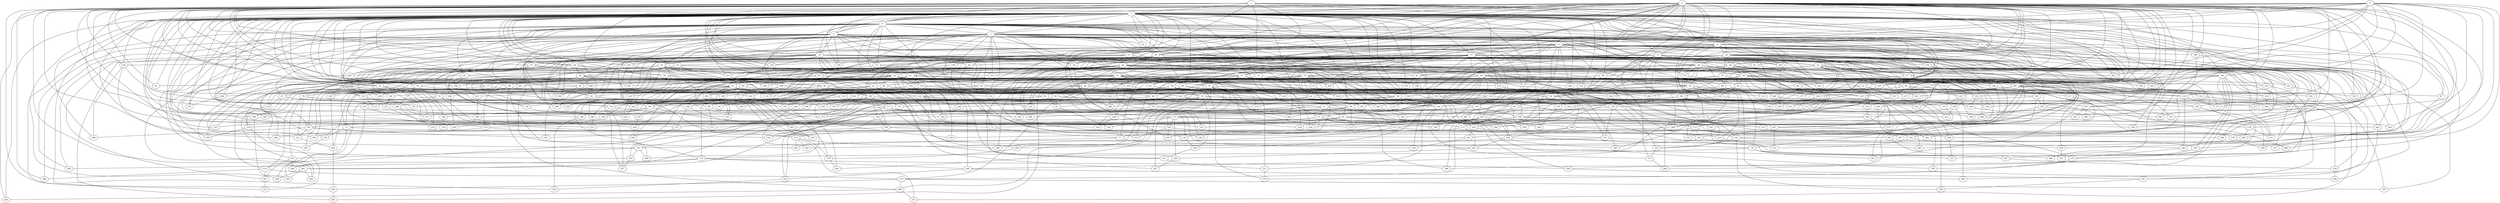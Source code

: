 strict graph "barabasi_albert_graph(400,3)" {
0;
1;
2;
3;
4;
5;
6;
7;
8;
9;
10;
11;
12;
13;
14;
15;
16;
17;
18;
19;
20;
21;
22;
23;
24;
25;
26;
27;
28;
29;
30;
31;
32;
33;
34;
35;
36;
37;
38;
39;
40;
41;
42;
43;
44;
45;
46;
47;
48;
49;
50;
51;
52;
53;
54;
55;
56;
57;
58;
59;
60;
61;
62;
63;
64;
65;
66;
67;
68;
69;
70;
71;
72;
73;
74;
75;
76;
77;
78;
79;
80;
81;
82;
83;
84;
85;
86;
87;
88;
89;
90;
91;
92;
93;
94;
95;
96;
97;
98;
99;
100;
101;
102;
103;
104;
105;
106;
107;
108;
109;
110;
111;
112;
113;
114;
115;
116;
117;
118;
119;
120;
121;
122;
123;
124;
125;
126;
127;
128;
129;
130;
131;
132;
133;
134;
135;
136;
137;
138;
139;
140;
141;
142;
143;
144;
145;
146;
147;
148;
149;
150;
151;
152;
153;
154;
155;
156;
157;
158;
159;
160;
161;
162;
163;
164;
165;
166;
167;
168;
169;
170;
171;
172;
173;
174;
175;
176;
177;
178;
179;
180;
181;
182;
183;
184;
185;
186;
187;
188;
189;
190;
191;
192;
193;
194;
195;
196;
197;
198;
199;
200;
201;
202;
203;
204;
205;
206;
207;
208;
209;
210;
211;
212;
213;
214;
215;
216;
217;
218;
219;
220;
221;
222;
223;
224;
225;
226;
227;
228;
229;
230;
231;
232;
233;
234;
235;
236;
237;
238;
239;
240;
241;
242;
243;
244;
245;
246;
247;
248;
249;
250;
251;
252;
253;
254;
255;
256;
257;
258;
259;
260;
261;
262;
263;
264;
265;
266;
267;
268;
269;
270;
271;
272;
273;
274;
275;
276;
277;
278;
279;
280;
281;
282;
283;
284;
285;
286;
287;
288;
289;
290;
291;
292;
293;
294;
295;
296;
297;
298;
299;
300;
301;
302;
303;
304;
305;
306;
307;
308;
309;
310;
311;
312;
313;
314;
315;
316;
317;
318;
319;
320;
321;
322;
323;
324;
325;
326;
327;
328;
329;
330;
331;
332;
333;
334;
335;
336;
337;
338;
339;
340;
341;
342;
343;
344;
345;
346;
347;
348;
349;
350;
351;
352;
353;
354;
355;
356;
357;
358;
359;
360;
361;
362;
363;
364;
365;
366;
367;
368;
369;
370;
371;
372;
373;
374;
375;
376;
377;
378;
379;
380;
381;
382;
383;
384;
385;
386;
387;
388;
389;
390;
391;
392;
393;
394;
395;
396;
397;
398;
399;
0 -- 32  [is_available=True, prob="1.0"];
0 -- 226  [is_available=True, prob="0.232114440165"];
0 -- 3  [is_available=True, prob="1.0"];
0 -- 389  [is_available=True, prob="0.382051173476"];
0 -- 337  [is_available=True, prob="0.0493142170752"];
0 -- 8  [is_available=True, prob="0.954856300223"];
0 -- 9  [is_available=True, prob="1.0"];
0 -- 140  [is_available=True, prob="1.0"];
0 -- 365  [is_available=True, prob="0.494677519006"];
0 -- 177  [is_available=True, prob="0.15550706948"];
0 -- 188  [is_available=True, prob="1.0"];
0 -- 372  [is_available=True, prob="0.49241958566"];
0 -- 54  [is_available=True, prob="0.930487660879"];
0 -- 312  [is_available=True, prob="1.0"];
0 -- 156  [is_available=True, prob="1.0"];
0 -- 383  [is_available=True, prob="0.248129515459"];
1 -- 3  [is_available=True, prob="0.984994787862"];
1 -- 4  [is_available=True, prob="1.0"];
1 -- 293  [is_available=True, prob="0.807434311906"];
1 -- 6  [is_available=True, prob="0.375485881939"];
1 -- 388  [is_available=True, prob="0.610585457555"];
1 -- 236  [is_available=True, prob="0.101499345485"];
1 -- 46  [is_available=True, prob="1.0"];
1 -- 177  [is_available=True, prob="0.869018064483"];
1 -- 18  [is_available=True, prob="0.820573734245"];
1 -- 20  [is_available=True, prob="1.0"];
1 -- 181  [is_available=True, prob="0.94026430162"];
1 -- 280  [is_available=True, prob="0.61758619078"];
1 -- 25  [is_available=True, prob="0.160341589001"];
1 -- 26  [is_available=True, prob="1.0"];
1 -- 122  [is_available=True, prob="0.402227671793"];
2 -- 128  [is_available=True, prob="1.0"];
2 -- 384  [is_available=True, prob="1.0"];
2 -- 3  [is_available=True, prob="0.823543921061"];
2 -- 4  [is_available=True, prob="0.108328287696"];
2 -- 5  [is_available=True, prob="0.654175560739"];
2 -- 7  [is_available=True, prob="0.675901881017"];
2 -- 8  [is_available=True, prob="0.467552235556"];
2 -- 9  [is_available=True, prob="0.841915144707"];
2 -- 11  [is_available=True, prob="0.664572189532"];
2 -- 13  [is_available=True, prob="0.812809074835"];
2 -- 237  [is_available=True, prob="1.0"];
2 -- 16  [is_available=True, prob="1.0"];
2 -- 17  [is_available=True, prob="0.95777015052"];
2 -- 18  [is_available=True, prob="0.520104955731"];
2 -- 275  [is_available=True, prob="0.746260697898"];
2 -- 148  [is_available=True, prob="0.890000157016"];
2 -- 24  [is_available=True, prob="0.580092810774"];
2 -- 284  [is_available=True, prob="0.967697234"];
2 -- 159  [is_available=True, prob="1.0"];
2 -- 34  [is_available=True, prob="0.00908917496323"];
2 -- 35  [is_available=True, prob="0.591664176311"];
2 -- 36  [is_available=True, prob="0.634117489505"];
2 -- 295  [is_available=True, prob="1.0"];
2 -- 296  [is_available=True, prob="0.839078584515"];
2 -- 41  [is_available=True, prob="0.425857733513"];
2 -- 42  [is_available=True, prob="1.0"];
2 -- 44  [is_available=True, prob="1.0"];
2 -- 173  [is_available=True, prob="0.65809421736"];
2 -- 175  [is_available=True, prob="1.0"];
2 -- 392  [is_available=True, prob="0.95545612684"];
2 -- 371  [is_available=True, prob="1.0"];
2 -- 52  [is_available=True, prob="1.0"];
2 -- 53  [is_available=True, prob="0.205308441831"];
2 -- 310  [is_available=True, prob="0.21290155264"];
2 -- 55  [is_available=True, prob="1.0"];
2 -- 61  [is_available=True, prob="0.923880606453"];
2 -- 62  [is_available=True, prob="1.0"];
2 -- 63  [is_available=True, prob="1.0"];
2 -- 68  [is_available=True, prob="0.29144455575"];
2 -- 325  [is_available=True, prob="0.4431725499"];
2 -- 204  [is_available=True, prob="0.6220802726"];
2 -- 216  [is_available=True, prob="0.138924047223"];
2 -- 342  [is_available=True, prob="0.713458209048"];
2 -- 87  [is_available=True, prob="1.0"];
2 -- 88  [is_available=True, prob="0.0870269058364"];
2 -- 90  [is_available=True, prob="0.608459873937"];
2 -- 92  [is_available=True, prob="0.0720773296932"];
2 -- 344  [is_available=True, prob="1.0"];
2 -- 100  [is_available=True, prob="0.258190346353"];
2 -- 229  [is_available=True, prob="0.876220847662"];
2 -- 109  [is_available=True, prob="0.739679813825"];
2 -- 111  [is_available=True, prob="0.359428444387"];
2 -- 243  [is_available=True, prob="1.0"];
2 -- 117  [is_available=True, prob="0.13293694086"];
2 -- 119  [is_available=True, prob="0.628650194105"];
2 -- 276  [is_available=True, prob="1.0"];
2 -- 298  [is_available=True, prob="1.0"];
2 -- 125  [is_available=True, prob="0.335720149182"];
3 -- 4  [is_available=True, prob="1.0"];
3 -- 5  [is_available=True, prob="0.312928231221"];
3 -- 6  [is_available=True, prob="0.947654863865"];
3 -- 7  [is_available=True, prob="0.505248652746"];
3 -- 265  [is_available=True, prob="0.0840141920668"];
3 -- 10  [is_available=True, prob="0.57099981732"];
3 -- 11  [is_available=True, prob="0.25176581406"];
3 -- 12  [is_available=True, prob="1.0"];
3 -- 14  [is_available=True, prob="0.965787454508"];
3 -- 143  [is_available=True, prob="0.165235942193"];
3 -- 16  [is_available=True, prob="0.43349529073"];
3 -- 17  [is_available=True, prob="0.340891870621"];
3 -- 146  [is_available=True, prob="1.0"];
3 -- 148  [is_available=True, prob="1.0"];
3 -- 196  [is_available=True, prob="0.732938342749"];
3 -- 333  [is_available=True, prob="0.0706670836651"];
3 -- 24  [is_available=True, prob="0.254889996026"];
3 -- 25  [is_available=True, prob="0.00149589490022"];
3 -- 303  [is_available=True, prob="1.0"];
3 -- 260  [is_available=True, prob="0.319727666697"];
3 -- 157  [is_available=True, prob="1.0"];
3 -- 31  [is_available=True, prob="0.0438841427338"];
3 -- 32  [is_available=True, prob="0.0735789281225"];
3 -- 289  [is_available=True, prob="1.0"];
3 -- 162  [is_available=True, prob="0.58717723231"];
3 -- 37  [is_available=True, prob="0.742021534317"];
3 -- 295  [is_available=True, prob="0.142221712245"];
3 -- 168  [is_available=True, prob="0.655678123174"];
3 -- 42  [is_available=True, prob="0.792162061014"];
3 -- 135  [is_available=True, prob="0.52928832888"];
3 -- 370  [is_available=True, prob="1.0"];
3 -- 302  [is_available=True, prob="1.0"];
3 -- 285  [is_available=True, prob="0.323194789783"];
3 -- 385  [is_available=True, prob="0.687438750821"];
3 -- 49  [is_available=True, prob="0.58715120395"];
3 -- 128  [is_available=True, prob="0.791783205996"];
3 -- 365  [is_available=True, prob="1.0"];
3 -- 186  [is_available=True, prob="0.981425693472"];
3 -- 287  [is_available=True, prob="0.490244607996"];
3 -- 192  [is_available=True, prob="0.751920915589"];
3 -- 63  [is_available=True, prob="0.788894513895"];
3 -- 64  [is_available=True, prob="0.609914170911"];
3 -- 193  [is_available=True, prob="0.78171241499"];
3 -- 322  [is_available=True, prob="1.0"];
3 -- 195  [is_available=True, prob="0.915942948567"];
3 -- 68  [is_available=True, prob="0.0774685755352"];
3 -- 69  [is_available=True, prob="0.625609932215"];
3 -- 70  [is_available=True, prob="1.0"];
3 -- 73  [is_available=True, prob="0.150436792062"];
3 -- 74  [is_available=True, prob="0.224520731527"];
3 -- 343  [is_available=True, prob="0.760293257267"];
3 -- 332  [is_available=True, prob="1.0"];
3 -- 205  [is_available=True, prob="0.334618756856"];
3 -- 288  [is_available=True, prob="0.575469320782"];
3 -- 81  [is_available=True, prob="1.0"];
3 -- 82  [is_available=True, prob="0.0798969300581"];
3 -- 83  [is_available=True, prob="0.621015117831"];
3 -- 212  [is_available=True, prob="0.967806065085"];
3 -- 85  [is_available=True, prob="1.0"];
3 -- 86  [is_available=True, prob="0.0516743740937"];
3 -- 87  [is_available=True, prob="0.971295319957"];
3 -- 335  [is_available=True, prob="0.199285382435"];
3 -- 93  [is_available=True, prob="1.0"];
3 -- 350  [is_available=True, prob="0.809184729369"];
3 -- 223  [is_available=True, prob="1.0"];
3 -- 224  [is_available=True, prob="1.0"];
3 -- 225  [is_available=True, prob="0.211837169901"];
3 -- 98  [is_available=True, prob="0.424140855127"];
3 -- 263  [is_available=True, prob="0.95770088352"];
3 -- 145  [is_available=True, prob="0.45861076761"];
3 -- 234  [is_available=True, prob="0.592703855499"];
3 -- 236  [is_available=True, prob="0.314090351028"];
3 -- 274  [is_available=True, prob="0.0402513496074"];
3 -- 110  [is_available=True, prob="0.858973132694"];
3 -- 368  [is_available=True, prob="0.577435456722"];
3 -- 319  [is_available=True, prob="0.340650153454"];
3 -- 114  [is_available=True, prob="0.812860949121"];
3 -- 372  [is_available=True, prob="0.83625824224"];
3 -- 251  [is_available=True, prob="0.513259654612"];
3 -- 170  [is_available=True, prob="0.264900164607"];
3 -- 382  [is_available=True, prob="0.315574780515"];
4 -- 5  [is_available=True, prob="1.0"];
4 -- 7  [is_available=True, prob="0.653527979953"];
4 -- 8  [is_available=True, prob="0.895788534793"];
4 -- 10  [is_available=True, prob="0.864507280605"];
4 -- 396  [is_available=True, prob="1.0"];
4 -- 13  [is_available=True, prob="0.632736075985"];
4 -- 14  [is_available=True, prob="0.951774815068"];
4 -- 15  [is_available=True, prob="1.0"];
4 -- 21  [is_available=True, prob="0.240754553251"];
4 -- 22  [is_available=True, prob="0.340930498123"];
4 -- 23  [is_available=True, prob="0.829285465416"];
4 -- 160  [is_available=True, prob="1.0"];
4 -- 278  [is_available=True, prob="0.129800096867"];
4 -- 164  [is_available=True, prob="1.0"];
4 -- 165  [is_available=True, prob="0.66490592163"];
4 -- 220  [is_available=True, prob="1.0"];
4 -- 257  [is_available=True, prob="1.0"];
4 -- 47  [is_available=True, prob="0.0243714475331"];
4 -- 49  [is_available=True, prob="0.532503067468"];
4 -- 53  [is_available=True, prob="0.944658252892"];
4 -- 182  [is_available=True, prob="1.0"];
4 -- 313  [is_available=True, prob="0.686786752089"];
4 -- 59  [is_available=True, prob="0.347677783512"];
4 -- 62  [is_available=True, prob="0.295022798883"];
4 -- 201  [is_available=True, prob="0.886195205731"];
4 -- 332  [is_available=True, prob="0.242849422572"];
4 -- 205  [is_available=True, prob="1.0"];
4 -- 343  [is_available=True, prob="0.00505757316978"];
4 -- 92  [is_available=True, prob="0.122563826168"];
4 -- 352  [is_available=True, prob="0.779554810424"];
4 -- 102  [is_available=True, prob="0.107469680553"];
4 -- 103  [is_available=True, prob="1.0"];
4 -- 136  [is_available=True, prob="0.610939247534"];
4 -- 380  [is_available=True, prob="0.981631086485"];
4 -- 125  [is_available=True, prob="0.71117130447"];
4 -- 254  [is_available=True, prob="0.207485191021"];
5 -- 261  [is_available=True, prob="0.513315860301"];
5 -- 6  [is_available=True, prob="0.413761333301"];
5 -- 9  [is_available=True, prob="1.0"];
5 -- 10  [is_available=True, prob="0.805818634483"];
5 -- 23  [is_available=True, prob="0.867517514"];
5 -- 19  [is_available=True, prob="0.324727066634"];
5 -- 151  [is_available=True, prob="1.0"];
5 -- 132  [is_available=True, prob="1.0"];
5 -- 28  [is_available=True, prob="0.32551913867"];
5 -- 30  [is_available=True, prob="0.833674666636"];
5 -- 32  [is_available=True, prob="0.386464639716"];
5 -- 34  [is_available=True, prob="0.960438686142"];
5 -- 326  [is_available=True, prob="1.0"];
5 -- 176  [is_available=True, prob="0.45870167377"];
5 -- 305  [is_available=True, prob="1.0"];
5 -- 388  [is_available=True, prob="0.521515222592"];
5 -- 52  [is_available=True, prob="0.267375385491"];
5 -- 61  [is_available=True, prob="0.0980846366225"];
5 -- 160  [is_available=True, prob="0.444511694356"];
5 -- 195  [is_available=True, prob="0.159338108519"];
5 -- 198  [is_available=True, prob="0.725099934919"];
5 -- 75  [is_available=True, prob="0.241851431899"];
5 -- 334  [is_available=True, prob="0.480798172273"];
5 -- 88  [is_available=True, prob="1.0"];
5 -- 96  [is_available=True, prob="1.0"];
5 -- 97  [is_available=True, prob="0.790549596681"];
5 -- 103  [is_available=True, prob="0.121013663779"];
5 -- 233  [is_available=True, prob="1.0"];
5 -- 387  [is_available=True, prob="0.408773953754"];
5 -- 251  [is_available=True, prob="0.807459695049"];
6 -- 161  [is_available=True, prob="0.0500905135909"];
6 -- 109  [is_available=True, prob="0.126722789225"];
6 -- 399  [is_available=True, prob="0.19040100164"];
6 -- 178  [is_available=True, prob="0.588540930742"];
7 -- 261  [is_available=True, prob="1.0"];
7 -- 137  [is_available=True, prob="1.0"];
7 -- 14  [is_available=True, prob="0.664306686439"];
7 -- 272  [is_available=True, prob="0.891765026096"];
7 -- 19  [is_available=True, prob="0.507847198176"];
7 -- 260  [is_available=True, prob="1.0"];
7 -- 27  [is_available=True, prob="0.241607221631"];
7 -- 158  [is_available=True, prob="1.0"];
7 -- 291  [is_available=True, prob="0.511421497519"];
7 -- 40  [is_available=True, prob="0.246583442635"];
7 -- 45  [is_available=True, prob="0.370244728594"];
7 -- 259  [is_available=True, prob="0.631985425069"];
7 -- 50  [is_available=True, prob="0.909964000952"];
7 -- 187  [is_available=True, prob="0.000780091936658"];
7 -- 76  [is_available=True, prob="1.0"];
7 -- 207  [is_available=True, prob="1.0"];
7 -- 80  [is_available=True, prob="0.450342472935"];
7 -- 81  [is_available=True, prob="0.312721143801"];
7 -- 221  [is_available=True, prob="0.122264159819"];
7 -- 94  [is_available=True, prob="0.392454568519"];
7 -- 95  [is_available=True, prob="0.800606301735"];
7 -- 353  [is_available=True, prob="0.22146289982"];
7 -- 232  [is_available=True, prob="1.0"];
7 -- 105  [is_available=True, prob="0.455099953905"];
7 -- 106  [is_available=True, prob="0.078246423482"];
7 -- 110  [is_available=True, prob="0.219281384278"];
7 -- 369  [is_available=True, prob="1.0"];
7 -- 244  [is_available=True, prob="0.360019555572"];
7 -- 233  [is_available=True, prob="0.801523743765"];
8 -- 385  [is_available=True, prob="1.0"];
8 -- 131  [is_available=True, prob="0.36505992549"];
8 -- 11  [is_available=True, prob="0.585848663526"];
8 -- 12  [is_available=True, prob="0.54830782833"];
8 -- 15  [is_available=True, prob="1.0"];
8 -- 17  [is_available=True, prob="1.0"];
8 -- 146  [is_available=True, prob="0.0823896344719"];
8 -- 22  [is_available=True, prob="0.822760833434"];
8 -- 28  [is_available=True, prob="0.953484397185"];
8 -- 163  [is_available=True, prob="0.828193173453"];
8 -- 39  [is_available=True, prob="1.0"];
8 -- 300  [is_available=True, prob="1.0"];
8 -- 51  [is_available=True, prob="0.913028455954"];
8 -- 309  [is_available=True, prob="0.93149715796"];
8 -- 310  [is_available=True, prob="1.0"];
8 -- 185  [is_available=True, prob="0.171944676396"];
8 -- 191  [is_available=True, prob="0.752672392133"];
8 -- 64  [is_available=True, prob="1.0"];
8 -- 201  [is_available=True, prob="0.739244632073"];
8 -- 84  [is_available=True, prob="1.0"];
8 -- 86  [is_available=True, prob="1.0"];
8 -- 226  [is_available=True, prob="0.827272577719"];
8 -- 229  [is_available=True, prob="0.407893431331"];
8 -- 109  [is_available=True, prob="0.605646095457"];
8 -- 115  [is_available=True, prob="0.781522190401"];
8 -- 117  [is_available=True, prob="0.816508955254"];
9 -- 100  [is_available=True, prob="0.254380190047"];
9 -- 231  [is_available=True, prob="0.186454400277"];
9 -- 264  [is_available=True, prob="0.84092777765"];
9 -- 138  [is_available=True, prob="0.126643389687"];
9 -- 391  [is_available=True, prob="1.0"];
9 -- 13  [is_available=True, prob="1.0"];
9 -- 45  [is_available=True, prob="0.530288710654"];
9 -- 16  [is_available=True, prob="1.0"];
9 -- 145  [is_available=True, prob="0.859719309878"];
9 -- 306  [is_available=True, prob="0.854865337605"];
9 -- 147  [is_available=True, prob="0.168963132264"];
9 -- 20  [is_available=True, prob="1.0"];
9 -- 152  [is_available=True, prob="0.353352790916"];
9 -- 217  [is_available=True, prob="0.2848807227"];
9 -- 221  [is_available=True, prob="0.81966383563"];
9 -- 234  [is_available=True, prob="0.793123582865"];
10 -- 12  [is_available=True, prob="1.0"];
10 -- 21  [is_available=True, prob="1.0"];
10 -- 150  [is_available=True, prob="0.204149687339"];
10 -- 29  [is_available=True, prob="1.0"];
10 -- 48  [is_available=True, prob="1.0"];
10 -- 41  [is_available=True, prob="1.0"];
10 -- 43  [is_available=True, prob="0.397265363873"];
10 -- 176  [is_available=True, prob="0.232957592879"];
10 -- 50  [is_available=True, prob="0.181013844943"];
10 -- 67  [is_available=True, prob="0.745751652451"];
10 -- 325  [is_available=True, prob="0.106350787864"];
10 -- 70  [is_available=True, prob="0.788618943666"];
10 -- 200  [is_available=True, prob="1.0"];
10 -- 74  [is_available=True, prob="0.9031780936"];
10 -- 335  [is_available=True, prob="1.0"];
10 -- 208  [is_available=True, prob="1.0"];
10 -- 339  [is_available=True, prob="0.574647826898"];
10 -- 214  [is_available=True, prob="0.422066511092"];
10 -- 347  [is_available=True, prob="0.797886944332"];
10 -- 228  [is_available=True, prob="0.214417637392"];
10 -- 366  [is_available=True, prob="0.35393195649"];
10 -- 119  [is_available=True, prob="1.0"];
10 -- 249  [is_available=True, prob="0.257279473029"];
10 -- 253  [is_available=True, prob="0.589062094391"];
11 -- 69  [is_available=True, prob="0.890153965746"];
11 -- 38  [is_available=True, prob="1.0"];
11 -- 135  [is_available=True, prob="0.90852714982"];
11 -- 330  [is_available=True, prob="1.0"];
11 -- 299  [is_available=True, prob="0.806343404669"];
11 -- 236  [is_available=True, prob="1.0"];
11 -- 269  [is_available=True, prob="1.0"];
11 -- 79  [is_available=True, prob="1.0"];
11 -- 184  [is_available=True, prob="0.37394377278"];
11 -- 116  [is_available=True, prob="1.0"];
11 -- 24  [is_available=True, prob="0.655595099617"];
11 -- 380  [is_available=True, prob="0.964739926704"];
11 -- 317  [is_available=True, prob="0.0841606208664"];
11 -- 95  [is_available=True, prob="0.672973973239"];
12 -- 66  [is_available=True, prob="0.926336453955"];
12 -- 48  [is_available=True, prob="0.0653304911138"];
12 -- 149  [is_available=True, prob="0.105279008227"];
12 -- 153  [is_available=True, prob="0.161109101115"];
12 -- 58  [is_available=True, prob="0.226611394609"];
13 -- 129  [is_available=True, prob="0.430105402041"];
13 -- 259  [is_available=True, prob="0.549041597249"];
13 -- 139  [is_available=True, prob="0.691845359279"];
13 -- 398  [is_available=True, prob="0.645882283486"];
13 -- 15  [is_available=True, prob="0.586868767315"];
13 -- 276  [is_available=True, prob="0.20987253055"];
13 -- 150  [is_available=True, prob="0.442011354122"];
13 -- 23  [is_available=True, prob="0.339586265303"];
13 -- 25  [is_available=True, prob="0.293848869122"];
13 -- 26  [is_available=True, prob="0.522923030463"];
13 -- 301  [is_available=True, prob="1.0"];
13 -- 46  [is_available=True, prob="1.0"];
13 -- 50  [is_available=True, prob="0.122059782489"];
13 -- 54  [is_available=True, prob="0.687092193141"];
13 -- 189  [is_available=True, prob="1.0"];
13 -- 68  [is_available=True, prob="0.00823097250432"];
13 -- 207  [is_available=True, prob="0.900144337195"];
13 -- 91  [is_available=True, prob="0.988725044674"];
13 -- 363  [is_available=True, prob="0.589769899688"];
13 -- 317  [is_available=True, prob="0.690704706968"];
13 -- 113  [is_available=True, prob="1.0"];
13 -- 119  [is_available=True, prob="1.0"];
13 -- 248  [is_available=True, prob="0.660125305385"];
13 -- 250  [is_available=True, prob="1.0"];
13 -- 251  [is_available=True, prob="0.421412210036"];
13 -- 126  [is_available=True, prob="0.100176132403"];
14 -- 18  [is_available=True, prob="0.341652260123"];
15 -- 339  [is_available=True, prob="1.0"];
15 -- 175  [is_available=True, prob="0.329031633734"];
15 -- 387  [is_available=True, prob="0.869805129381"];
15 -- 197  [is_available=True, prob="1.0"];
15 -- 166  [is_available=True, prob="1.0"];
15 -- 266  [is_available=True, prob="0.410140524113"];
15 -- 140  [is_available=True, prob="0.0499992353467"];
15 -- 45  [is_available=True, prob="0.460612669999"];
15 -- 179  [is_available=True, prob="0.0726394145753"];
15 -- 246  [is_available=True, prob="0.245992405392"];
15 -- 27  [is_available=True, prob="1.0"];
15 -- 30  [is_available=True, prob="0.119215969845"];
15 -- 159  [is_available=True, prob="0.853060042579"];
16 -- 263  [is_available=True, prob="0.880775104642"];
16 -- 394  [is_available=True, prob="1.0"];
16 -- 139  [is_available=True, prob="1.0"];
16 -- 26  [is_available=True, prob="0.166387395298"];
16 -- 28  [is_available=True, prob="0.80678482638"];
16 -- 158  [is_available=True, prob="0.0626258769063"];
16 -- 163  [is_available=True, prob="0.0502820402509"];
16 -- 297  [is_available=True, prob="0.040975800715"];
16 -- 176  [is_available=True, prob="0.34939424281"];
16 -- 309  [is_available=True, prob="1.0"];
16 -- 55  [is_available=True, prob="0.405098944023"];
16 -- 56  [is_available=True, prob="0.0754974102037"];
16 -- 58  [is_available=True, prob="1.0"];
16 -- 267  [is_available=True, prob="1.0"];
16 -- 213  [is_available=True, prob="1.0"];
16 -- 220  [is_available=True, prob="0.0464475306403"];
16 -- 351  [is_available=True, prob="0.578539980866"];
16 -- 353  [is_available=True, prob="1.0"];
16 -- 366  [is_available=True, prob="1.0"];
16 -- 367  [is_available=True, prob="0.957802458495"];
16 -- 123  [is_available=True, prob="0.279503585153"];
17 -- 19  [is_available=True, prob="0.466658498888"];
17 -- 27  [is_available=True, prob="0.840964677266"];
17 -- 158  [is_available=True, prob="0.960341790103"];
17 -- 161  [is_available=True, prob="0.220985175401"];
17 -- 39  [is_available=True, prob="1.0"];
17 -- 41  [is_available=True, prob="1.0"];
17 -- 44  [is_available=True, prob="0.0324879459666"];
17 -- 180  [is_available=True, prob="1.0"];
17 -- 30  [is_available=True, prob="0.665157174658"];
17 -- 183  [is_available=True, prob="0.470946228917"];
17 -- 313  [is_available=True, prob="1.0"];
17 -- 59  [is_available=True, prob="1.0"];
17 -- 60  [is_available=True, prob="0.155464443771"];
17 -- 195  [is_available=True, prob="0.407607148355"];
17 -- 326  [is_available=True, prob="0.909783363556"];
17 -- 72  [is_available=True, prob="0.0738816615047"];
17 -- 206  [is_available=True, prob="0.238428704556"];
17 -- 207  [is_available=True, prob="0.751965115684"];
17 -- 80  [is_available=True, prob="0.266410711215"];
17 -- 211  [is_available=True, prob="0.25378473317"];
17 -- 217  [is_available=True, prob="0.106645033071"];
17 -- 94  [is_available=True, prob="1.0"];
17 -- 361  [is_available=True, prob="0.811342091552"];
17 -- 111  [is_available=True, prob="0.673893761948"];
17 -- 112  [is_available=True, prob="0.345554859843"];
18 -- 72  [is_available=True, prob="0.220054749272"];
18 -- 364  [is_available=True, prob="0.676732591242"];
18 -- 34  [is_available=True, prob="0.626287272486"];
18 -- 143  [is_available=True, prob="0.231681279354"];
18 -- 20  [is_available=True, prob="0.906959430325"];
19 -- 35  [is_available=True, prob="0.853284487181"];
19 -- 328  [is_available=True, prob="1.0"];
19 -- 362  [is_available=True, prob="0.384960744165"];
19 -- 107  [is_available=True, prob="0.40187357027"];
19 -- 76  [is_available=True, prob="0.435580047241"];
19 -- 141  [is_available=True, prob="0.68753849771"];
19 -- 80  [is_available=True, prob="0.811112052865"];
19 -- 281  [is_available=True, prob="0.583882122244"];
19 -- 121  [is_available=True, prob="0.6326207239"];
19 -- 351  [is_available=True, prob="0.137702621487"];
19 -- 313  [is_available=True, prob="0.440451929569"];
19 -- 261  [is_available=True, prob="1.0"];
20 -- 354  [is_available=True, prob="0.0439385974333"];
20 -- 99  [is_available=True, prob="1.0"];
20 -- 243  [is_available=True, prob="0.196913577549"];
20 -- 230  [is_available=True, prob="0.784352300026"];
20 -- 65  [is_available=True, prob="0.499947756569"];
20 -- 33  [is_available=True, prob="0.227117166101"];
20 -- 42  [is_available=True, prob="0.518831323116"];
20 -- 242  [is_available=True, prob="0.749786220825"];
20 -- 302  [is_available=True, prob="0.350534234039"];
20 -- 294  [is_available=True, prob="0.623377653048"];
20 -- 51  [is_available=True, prob="1.0"];
20 -- 21  [is_available=True, prob="0.152768937876"];
20 -- 118  [is_available=True, prob="0.12291436144"];
20 -- 348  [is_available=True, prob="1.0"];
20 -- 356  [is_available=True, prob="0.122578738911"];
20 -- 252  [is_available=True, prob="1.0"];
20 -- 106  [is_available=True, prob="0.971040386161"];
21 -- 133  [is_available=True, prob="0.592335392212"];
21 -- 257  [is_available=True, prob="0.364958531997"];
21 -- 229  [is_available=True, prob="0.766493725699"];
21 -- 37  [is_available=True, prob="1.0"];
21 -- 198  [is_available=True, prob="1.0"];
21 -- 143  [is_available=True, prob="0.469671146936"];
21 -- 22  [is_available=True, prob="0.521325423351"];
21 -- 122  [is_available=True, prob="1.0"];
21 -- 123  [is_available=True, prob="1.0"];
21 -- 390  [is_available=True, prob="0.454635139028"];
21 -- 150  [is_available=True, prob="0.932974407805"];
21 -- 63  [is_available=True, prob="0.44416955024"];
22 -- 133  [is_available=True, prob="0.679815350024"];
22 -- 240  [is_available=True, prob="0.401845218026"];
22 -- 348  [is_available=True, prob="1.0"];
22 -- 29  [is_available=True, prob="1.0"];
22 -- 165  [is_available=True, prob="0.0685626091189"];
23 -- 200  [is_available=True, prob="0.0946006935136"];
23 -- 172  [is_available=True, prob="0.50933937734"];
23 -- 219  [is_available=True, prob="1.0"];
24 -- 36  [is_available=True, prob="1.0"];
24 -- 38  [is_available=True, prob="1.0"];
24 -- 386  [is_available=True, prob="0.375636567246"];
24 -- 58  [is_available=True, prob="0.806441674722"];
25 -- 38  [is_available=True, prob="1.0"];
25 -- 353  [is_available=True, prob="0.0551838797406"];
25 -- 169  [is_available=True, prob="0.37159216999"];
25 -- 373  [is_available=True, prob="0.804002448615"];
25 -- 152  [is_available=True, prob="1.0"];
25 -- 89  [is_available=True, prob="0.944919429716"];
25 -- 92  [is_available=True, prob="0.775762262201"];
26 -- 35  [is_available=True, prob="0.401689275944"];
26 -- 36  [is_available=True, prob="0.376188383078"];
26 -- 37  [is_available=True, prob="0.919700580872"];
26 -- 211  [is_available=True, prob="0.503703579693"];
26 -- 33  [is_available=True, prob="1.0"];
26 -- 225  [is_available=True, prob="0.630685150144"];
26 -- 358  [is_available=True, prob="0.944371365098"];
26 -- 115  [is_available=True, prob="1.0"];
26 -- 51  [is_available=True, prob="0.9181087214"];
26 -- 342  [is_available=True, prob="0.459526933851"];
26 -- 55  [is_available=True, prob="0.637066605976"];
26 -- 331  [is_available=True, prob="0.579849560824"];
26 -- 60  [is_available=True, prob="0.220240620193"];
26 -- 101  [is_available=True, prob="1.0"];
27 -- 140  [is_available=True, prob="1.0"];
27 -- 65  [is_available=True, prob="0.826894626466"];
28 -- 33  [is_available=True, prob="0.947815675381"];
28 -- 282  [is_available=True, prob="0.320340633077"];
28 -- 393  [is_available=True, prob="0.753791770739"];
28 -- 43  [is_available=True, prob="0.737250147872"];
28 -- 125  [is_available=True, prob="1.0"];
28 -- 84  [is_available=True, prob="1.0"];
28 -- 151  [is_available=True, prob="0.0522913135865"];
28 -- 218  [is_available=True, prob="0.60270650028"];
28 -- 29  [is_available=True, prob="1.0"];
29 -- 193  [is_available=True, prob="1.0"];
29 -- 167  [is_available=True, prob="0.705909789905"];
29 -- 391  [is_available=True, prob="0.36824830415"];
29 -- 242  [is_available=True, prob="0.138666465169"];
29 -- 377  [is_available=True, prob="0.0609540334111"];
29 -- 91  [is_available=True, prob="0.754646680133"];
29 -- 31  [is_available=True, prob="0.0912277557885"];
30 -- 43  [is_available=True, prob="0.664642070675"];
30 -- 265  [is_available=True, prob="0.421502868714"];
30 -- 138  [is_available=True, prob="0.125442886381"];
30 -- 144  [is_available=True, prob="0.283026270091"];
30 -- 274  [is_available=True, prob="0.21796267805"];
30 -- 148  [is_available=True, prob="0.471488449432"];
30 -- 277  [is_available=True, prob="0.197379562335"];
30 -- 31  [is_available=True, prob="0.617457714969"];
30 -- 39  [is_available=True, prob="0.535737808877"];
30 -- 40  [is_available=True, prob="0.961745732113"];
30 -- 299  [is_available=True, prob="0.345021076306"];
30 -- 185  [is_available=True, prob="1.0"];
30 -- 62  [is_available=True, prob="0.0534788671116"];
30 -- 79  [is_available=True, prob="0.206869252092"];
30 -- 57  [is_available=True, prob="1.0"];
30 -- 90  [is_available=True, prob="0.536325416459"];
30 -- 111  [is_available=True, prob="0.905072461271"];
30 -- 371  [is_available=True, prob="0.583419187477"];
30 -- 247  [is_available=True, prob="1.0"];
31 -- 275  [is_available=True, prob="0.926372620414"];
31 -- 175  [is_available=True, prob="0.538276421145"];
31 -- 83  [is_available=True, prob="0.359618097226"];
31 -- 57  [is_available=True, prob="1.0"];
31 -- 367  [is_available=True, prob="0.322818773269"];
32 -- 301  [is_available=True, prob="0.663664894038"];
32 -- 90  [is_available=True, prob="0.528881940381"];
32 -- 314  [is_available=True, prob="0.441431170757"];
32 -- 127  [is_available=True, prob="0.036030588402"];
33 -- 98  [is_available=True, prob="0.054826295068"];
33 -- 196  [is_available=True, prob="0.320738131499"];
33 -- 220  [is_available=True, prob="0.14700946116"];
33 -- 204  [is_available=True, prob="0.732733036647"];
33 -- 173  [is_available=True, prob="0.208369431439"];
33 -- 47  [is_available=True, prob="0.46692907564"];
33 -- 304  [is_available=True, prob="1.0"];
33 -- 49  [is_available=True, prob="0.913861202055"];
33 -- 370  [is_available=True, prob="0.784333695913"];
33 -- 307  [is_available=True, prob="0.103248086812"];
33 -- 247  [is_available=True, prob="1.0"];
33 -- 292  [is_available=True, prob="0.596411788057"];
33 -- 239  [is_available=True, prob="1.0"];
33 -- 319  [is_available=True, prob="0.311600282245"];
34 -- 180  [is_available=True, prob="0.603409864169"];
35 -- 323  [is_available=True, prob="0.854089749743"];
35 -- 67  [is_available=True, prob="0.671583353313"];
35 -- 40  [is_available=True, prob="0.0205654099158"];
35 -- 169  [is_available=True, prob="0.779903747449"];
35 -- 138  [is_available=True, prob="1.0"];
35 -- 75  [is_available=True, prob="1.0"];
35 -- 108  [is_available=True, prob="1.0"];
35 -- 194  [is_available=True, prob="0.767396281772"];
35 -- 174  [is_available=True, prob="1.0"];
35 -- 232  [is_available=True, prob="0.86944073708"];
35 -- 114  [is_available=True, prob="0.83260631145"];
35 -- 235  [is_available=True, prob="0.0536532389087"];
35 -- 56  [is_available=True, prob="0.6956021571"];
35 -- 57  [is_available=True, prob="1.0"];
35 -- 347  [is_available=True, prob="0.632518769904"];
35 -- 343  [is_available=True, prob="0.749625332112"];
35 -- 191  [is_available=True, prob="0.0993307357623"];
36 -- 336  [is_available=True, prob="0.283558311369"];
36 -- 327  [is_available=True, prob="0.327249698021"];
36 -- 363  [is_available=True, prob="0.133055556069"];
36 -- 146  [is_available=True, prob="0.844889390517"];
36 -- 78  [is_available=True, prob="1.0"];
36 -- 221  [is_available=True, prob="0.425989987262"];
36 -- 112  [is_available=True, prob="0.271651491737"];
36 -- 113  [is_available=True, prob="0.0614996467308"];
36 -- 114  [is_available=True, prob="1.0"];
36 -- 142  [is_available=True, prob="0.480072285031"];
36 -- 61  [is_available=True, prob="0.70257496756"];
37 -- 124  [is_available=True, prob="0.427288358509"];
37 -- 189  [is_available=True, prob="0.689796697734"];
38 -- 256  [is_available=True, prob="0.107420279606"];
38 -- 227  [is_available=True, prob="0.514112435778"];
38 -- 134  [is_available=True, prob="0.0197685019396"];
38 -- 209  [is_available=True, prob="1.0"];
38 -- 296  [is_available=True, prob="0.355538972455"];
38 -- 74  [is_available=True, prob="0.45665181702"];
38 -- 44  [is_available=True, prob="0.507242589779"];
38 -- 120  [is_available=True, prob="0.977025548953"];
38 -- 52  [is_available=True, prob="0.904203776956"];
38 -- 53  [is_available=True, prob="0.484025433447"];
38 -- 347  [is_available=True, prob="1.0"];
39 -- 322  [is_available=True, prob="0.143363277449"];
39 -- 228  [is_available=True, prob="1.0"];
39 -- 81  [is_available=True, prob="1.0"];
39 -- 71  [is_available=True, prob="0.202566728527"];
39 -- 297  [is_available=True, prob="0.242799952927"];
39 -- 76  [is_available=True, prob="0.507335032315"];
39 -- 270  [is_available=True, prob="0.458105128469"];
39 -- 210  [is_available=True, prob="0.95081374368"];
39 -- 364  [is_available=True, prob="0.408986334603"];
39 -- 342  [is_available=True, prob="0.854668041648"];
39 -- 87  [is_available=True, prob="0.319236638232"];
39 -- 72  [is_available=True, prob="0.965650669915"];
39 -- 260  [is_available=True, prob="0.959297888541"];
39 -- 284  [is_available=True, prob="0.411150520518"];
39 -- 191  [is_available=True, prob="0.0993478105379"];
40 -- 96  [is_available=True, prob="0.137593218773"];
40 -- 320  [is_available=True, prob="0.39146836186"];
40 -- 321  [is_available=True, prob="0.00788858615383"];
40 -- 303  [is_available=True, prob="1.0"];
40 -- 208  [is_available=True, prob="0.545879310194"];
40 -- 254  [is_available=True, prob="0.62213608813"];
40 -- 85  [is_available=True, prob="1.0"];
41 -- 46  [is_available=True, prob="1.0"];
41 -- 365  [is_available=True, prob="0.419068491246"];
42 -- 65  [is_available=True, prob="0.752837908031"];
42 -- 69  [is_available=True, prob="0.22953128126"];
42 -- 102  [is_available=True, prob="0.110171275734"];
42 -- 296  [is_available=True, prob="0.898942773192"];
42 -- 66  [is_available=True, prob="0.958501299412"];
42 -- 47  [is_available=True, prob="1.0"];
42 -- 338  [is_available=True, prob="0.0599181039957"];
42 -- 67  [is_available=True, prob="1.0"];
42 -- 397  [is_available=True, prob="1.0"];
42 -- 98  [is_available=True, prob="1.0"];
42 -- 122  [is_available=True, prob="0.331076611389"];
43 -- 199  [is_available=True, prob="0.741288345886"];
43 -- 206  [is_available=True, prob="0.886589920354"];
43 -- 48  [is_available=True, prob="0.941653390401"];
43 -- 222  [is_available=True, prob="0.629983947333"];
43 -- 398  [is_available=True, prob="0.206340159696"];
43 -- 120  [is_available=True, prob="0.608655283713"];
43 -- 250  [is_available=True, prob="0.413869182665"];
43 -- 341  [is_available=True, prob="0.164250871185"];
44 -- 165  [is_available=True, prob="0.199198055915"];
44 -- 71  [is_available=True, prob="0.0358859044775"];
44 -- 339  [is_available=True, prob="0.735796142944"];
45 -- 106  [is_available=True, prob="0.438769656557"];
45 -- 370  [is_available=True, prob="1.0"];
45 -- 279  [is_available=True, prob="0.199572146387"];
45 -- 56  [is_available=True, prob="1.0"];
46 -- 390  [is_available=True, prob="0.584988374859"];
46 -- 214  [is_available=True, prob="1.0"];
46 -- 184  [is_available=True, prob="1.0"];
47 -- 70  [is_available=True, prob="0.494496525342"];
47 -- 292  [is_available=True, prob="1.0"];
47 -- 200  [is_available=True, prob="0.778894996407"];
47 -- 188  [is_available=True, prob="0.351883456064"];
47 -- 327  [is_available=True, prob="0.134846163268"];
47 -- 141  [is_available=True, prob="0.877251579058"];
47 -- 78  [is_available=True, prob="0.267055749344"];
47 -- 212  [is_available=True, prob="0.628558643153"];
47 -- 54  [is_available=True, prob="0.507137135721"];
47 -- 281  [is_available=True, prob="0.944927426922"];
47 -- 120  [is_available=True, prob="1.0"];
47 -- 100  [is_available=True, prob="0.222223185714"];
47 -- 124  [is_available=True, prob="0.33584605178"];
47 -- 318  [is_available=True, prob="0.0969811648991"];
48 -- 223  [is_available=True, prob="1.0"];
49 -- 258  [is_available=True, prob="0.275887411766"];
49 -- 163  [is_available=True, prob="0.511914469067"];
49 -- 262  [is_available=True, prob="0.695479734135"];
49 -- 275  [is_available=True, prob="0.466334809075"];
49 -- 82  [is_available=True, prob="0.662780680834"];
49 -- 131  [is_available=True, prob="0.988069667801"];
49 -- 281  [is_available=True, prob="1.0"];
49 -- 132  [is_available=True, prob="0.960465169073"];
49 -- 59  [is_available=True, prob="1.0"];
49 -- 60  [is_available=True, prob="0.232754717254"];
50 -- 130  [is_available=True, prob="1.0"];
50 -- 324  [is_available=True, prob="0.443123987534"];
50 -- 102  [is_available=True, prob="0.913331566202"];
51 -- 97  [is_available=True, prob="0.425253380239"];
51 -- 385  [is_available=True, prob="0.902087632877"];
51 -- 274  [is_available=True, prob="0.89947227127"];
51 -- 75  [is_available=True, prob="0.486778696911"];
51 -- 204  [is_available=True, prob="0.550215741371"];
51 -- 77  [is_available=True, prob="0.71699037112"];
51 -- 240  [is_available=True, prob="1.0"];
51 -- 82  [is_available=True, prob="1.0"];
51 -- 85  [is_available=True, prob="0.665823741206"];
51 -- 118  [is_available=True, prob="1.0"];
51 -- 183  [is_available=True, prob="0.735826264822"];
51 -- 218  [is_available=True, prob="0.789073279771"];
52 -- 201  [is_available=True, prob="0.413462095283"];
52 -- 178  [is_available=True, prob="1.0"];
52 -- 147  [is_available=True, prob="0.447287554042"];
53 -- 355  [is_available=True, prob="0.977166938837"];
53 -- 113  [is_available=True, prob="0.889179126354"];
53 -- 149  [is_available=True, prob="0.528822622086"];
54 -- 64  [is_available=True, prob="1.0"];
54 -- 262  [is_available=True, prob="0.354769753481"];
54 -- 135  [is_available=True, prob="0.0205002416613"];
54 -- 361  [is_available=True, prob="0.123989499209"];
54 -- 378  [is_available=True, prob="0.0557743848098"];
54 -- 316  [is_available=True, prob="1.0"];
55 -- 101  [is_available=True, prob="1.0"];
55 -- 105  [is_available=True, prob="0.647252329224"];
55 -- 202  [is_available=True, prob="1.0"];
55 -- 308  [is_available=True, prob="0.908699567111"];
55 -- 216  [is_available=True, prob="0.743059665696"];
55 -- 94  [is_available=True, prob="0.782872842641"];
56 -- 256  [is_available=True, prob="1.0"];
56 -- 308  [is_available=True, prob="0.642544101204"];
56 -- 104  [is_available=True, prob="0.427702811369"];
56 -- 237  [is_available=True, prob="0.65021007407"];
56 -- 269  [is_available=True, prob="0.300126993605"];
56 -- 89  [is_available=True, prob="0.789103534074"];
56 -- 187  [is_available=True, prob="1.0"];
56 -- 286  [is_available=True, prob="1.0"];
57 -- 182  [is_available=True, prob="1.0"];
57 -- 71  [is_available=True, prob="0.077704632713"];
57 -- 73  [is_available=True, prob="0.810107617218"];
57 -- 235  [is_available=True, prob="1.0"];
57 -- 77  [is_available=True, prob="0.941218048214"];
57 -- 210  [is_available=True, prob="0.341121846933"];
57 -- 115  [is_available=True, prob="1.0"];
57 -- 84  [is_available=True, prob="0.0498678648385"];
57 -- 117  [is_available=True, prob="0.653406968339"];
57 -- 118  [is_available=True, prob="1.0"];
57 -- 265  [is_available=True, prob="0.794000935321"];
58 -- 66  [is_available=True, prob="0.455068625795"];
59 -- 290  [is_available=True, prob="0.882714575914"];
59 -- 142  [is_available=True, prob="0.942442436932"];
59 -- 312  [is_available=True, prob="0.863730448072"];
59 -- 249  [is_available=True, prob="0.105789803726"];
60 -- 128  [is_available=True, prob="0.301274030005"];
60 -- 379  [is_available=True, prob="1.0"];
60 -- 93  [is_available=True, prob="1.0"];
61 -- 88  [is_available=True, prob="0.775052444397"];
61 -- 218  [is_available=True, prob="0.242522134107"];
61 -- 101  [is_available=True, prob="1.0"];
62 -- 384  [is_available=True, prob="0.285562476516"];
62 -- 132  [is_available=True, prob="0.886507384986"];
62 -- 83  [is_available=True, prob="0.65387706164"];
62 -- 116  [is_available=True, prob="1.0"];
62 -- 147  [is_available=True, prob="0.829506072131"];
64 -- 246  [is_available=True, prob="0.35511800447"];
64 -- 230  [is_available=True, prob="0.882625887191"];
64 -- 393  [is_available=True, prob="1.0"];
64 -- 174  [is_available=True, prob="1.0"];
65 -- 273  [is_available=True, prob="0.213399593543"];
66 -- 97  [is_available=True, prob="1.0"];
66 -- 329  [is_available=True, prob="0.310262502785"];
66 -- 171  [is_available=True, prob="0.241787968439"];
66 -- 310  [is_available=True, prob="1.0"];
66 -- 89  [is_available=True, prob="0.449830936875"];
67 -- 227  [is_available=True, prob="0.934520355017"];
67 -- 127  [is_available=True, prob="0.362681208067"];
68 -- 129  [is_available=True, prob="0.777903977598"];
68 -- 324  [is_available=True, prob="0.5383861305"];
68 -- 357  [is_available=True, prob="0.943041061799"];
68 -- 383  [is_available=True, prob="0.767430395864"];
68 -- 374  [is_available=True, prob="1.0"];
68 -- 123  [is_available=True, prob="0.653833480691"];
68 -- 255  [is_available=True, prob="0.0489866919521"];
69 -- 292  [is_available=True, prob="0.98712900301"];
69 -- 107  [is_available=True, prob="0.452451395915"];
69 -- 303  [is_available=True, prob="1.0"];
69 -- 306  [is_available=True, prob="0.305577210332"];
69 -- 139  [is_available=True, prob="1.0"];
69 -- 127  [is_available=True, prob="0.766498909421"];
70 -- 73  [is_available=True, prob="1.0"];
70 -- 333  [is_available=True, prob="1.0"];
70 -- 368  [is_available=True, prob="0.460473579771"];
70 -- 186  [is_available=True, prob="1.0"];
71 -- 291  [is_available=True, prob="0.385671106254"];
71 -- 180  [is_available=True, prob="0.737139192474"];
71 -- 278  [is_available=True, prob="1.0"];
72 -- 288  [is_available=True, prob="1.0"];
72 -- 219  [is_available=True, prob="0.1495722623"];
72 -- 326  [is_available=True, prob="1.0"];
72 -- 110  [is_available=True, prob="0.207329041688"];
72 -- 144  [is_available=True, prob="0.151070163873"];
72 -- 249  [is_available=True, prob="1.0"];
72 -- 187  [is_available=True, prob="0.785186842219"];
72 -- 157  [is_available=True, prob="0.129206398544"];
72 -- 255  [is_available=True, prob="0.604894739493"];
73 -- 77  [is_available=True, prob="0.438654717118"];
74 -- 392  [is_available=True, prob="0.448999547097"];
74 -- 272  [is_available=True, prob="0.826597582026"];
74 -- 186  [is_available=True, prob="1.0"];
74 -- 318  [is_available=True, prob="0.220751728285"];
75 -- 232  [is_available=True, prob="1.0"];
75 -- 266  [is_available=True, prob="0.697764780204"];
75 -- 311  [is_available=True, prob="0.671481345592"];
75 -- 215  [is_available=True, prob="1.0"];
75 -- 314  [is_available=True, prob="1.0"];
75 -- 379  [is_available=True, prob="0.0366298862033"];
75 -- 381  [is_available=True, prob="0.88640033533"];
75 -- 190  [is_available=True, prob="0.313255367976"];
75 -- 287  [is_available=True, prob="0.493571175324"];
76 -- 259  [is_available=True, prob="0.708604133281"];
76 -- 78  [is_available=True, prob="0.0503816050494"];
76 -- 121  [is_available=True, prob="0.728613479653"];
76 -- 154  [is_available=True, prob="1.0"];
76 -- 155  [is_available=True, prob="0.225057269783"];
77 -- 79  [is_available=True, prob="0.710851773106"];
77 -- 93  [is_available=True, prob="0.73285641693"];
79 -- 133  [is_available=True, prob="1.0"];
79 -- 167  [is_available=True, prob="0.470164236205"];
79 -- 282  [is_available=True, prob="0.0111167268754"];
80 -- 131  [is_available=True, prob="0.835481664795"];
80 -- 360  [is_available=True, prob="0.338319458769"];
80 -- 173  [is_available=True, prob="0.704995512214"];
80 -- 190  [is_available=True, prob="1.0"];
81 -- 380  [is_available=True, prob="0.490698288433"];
81 -- 358  [is_available=True, prob="0.0681196080696"];
82 -- 134  [is_available=True, prob="0.722556583192"];
82 -- 136  [is_available=True, prob="0.223103273424"];
82 -- 247  [is_available=True, prob="1.0"];
82 -- 253  [is_available=True, prob="0.947309232136"];
82 -- 95  [is_available=True, prob="0.898192788451"];
83 -- 226  [is_available=True, prob="0.704669263036"];
83 -- 231  [is_available=True, prob="0.387166648483"];
83 -- 393  [is_available=True, prob="0.918922904987"];
83 -- 269  [is_available=True, prob="0.172011760113"];
83 -- 305  [is_available=True, prob="1.0"];
83 -- 376  [is_available=True, prob="1.0"];
83 -- 314  [is_available=True, prob="0.715767101188"];
83 -- 285  [is_available=True, prob="1.0"];
84 -- 289  [is_available=True, prob="0.405580616249"];
84 -- 361  [is_available=True, prob="0.100869466191"];
84 -- 397  [is_available=True, prob="0.633150010507"];
84 -- 121  [is_available=True, prob="0.971857841875"];
85 -- 108  [is_available=True, prob="0.932303713573"];
85 -- 335  [is_available=True, prob="0.957761589269"];
85 -- 86  [is_available=True, prob="0.411929703965"];
85 -- 91  [is_available=True, prob="1.0"];
86 -- 194  [is_available=True, prob="0.746889117956"];
86 -- 104  [is_available=True, prob="0.840391125599"];
86 -- 215  [is_available=True, prob="0.0325060249458"];
86 -- 378  [is_available=True, prob="1.0"];
86 -- 168  [is_available=True, prob="1.0"];
87 -- 376  [is_available=True, prob="0.742570244925"];
88 -- 192  [is_available=True, prob="0.927305174474"];
88 -- 99  [is_available=True, prob="0.0499547152742"];
88 -- 136  [is_available=True, prob="0.439430400025"];
88 -- 253  [is_available=True, prob="0.329631460957"];
88 -- 112  [is_available=True, prob="0.0166990134889"];
88 -- 349  [is_available=True, prob="1.0"];
88 -- 153  [is_available=True, prob="0.597892880261"];
88 -- 252  [is_available=True, prob="0.766957465457"];
89 -- 96  [is_available=True, prob="0.122600218986"];
89 -- 320  [is_available=True, prob="0.705805970593"];
89 -- 324  [is_available=True, prob="1.0"];
89 -- 199  [is_available=True, prob="1.0"];
89 -- 105  [is_available=True, prob="0.814206481612"];
89 -- 171  [is_available=True, prob="0.375853217475"];
89 -- 162  [is_available=True, prob="1.0"];
89 -- 184  [is_available=True, prob="0.231205394631"];
89 -- 126  [is_available=True, prob="1.0"];
90 -- 99  [is_available=True, prob="0.00765984391026"];
90 -- 360  [is_available=True, prob="0.674622088338"];
90 -- 266  [is_available=True, prob="0.207720140161"];
90 -- 189  [is_available=True, prob="0.49608560599"];
90 -- 223  [is_available=True, prob="0.911948960757"];
91 -- 328  [is_available=True, prob="0.320862126957"];
92 -- 164  [is_available=True, prob="0.661814202492"];
92 -- 134  [is_available=True, prob="0.0957084851553"];
92 -- 196  [is_available=True, prob="0.928648863657"];
93 -- 193  [is_available=True, prob="0.542811074729"];
93 -- 369  [is_available=True, prob="0.635711058816"];
93 -- 154  [is_available=True, prob="1.0"];
94 -- 156  [is_available=True, prob="1.0"];
94 -- 390  [is_available=True, prob="0.621873853883"];
96 -- 364  [is_available=True, prob="0.218772425947"];
96 -- 271  [is_available=True, prob="0.0548159584108"];
97 -- 108  [is_available=True, prob="0.694081337026"];
97 -- 154  [is_available=True, prob="0.121906051734"];
97 -- 379  [is_available=True, prob="0.435212488812"];
97 -- 124  [is_available=True, prob="0.303300153793"];
98 -- 103  [is_available=True, prob="0.810236013017"];
98 -- 107  [is_available=True, prob="0.318238206724"];
98 -- 268  [is_available=True, prob="0.943914766899"];
98 -- 170  [is_available=True, prob="0.659010997935"];
99 -- 169  [is_available=True, prob="0.376903361556"];
99 -- 172  [is_available=True, prob="0.136255439718"];
99 -- 214  [is_available=True, prob="1.0"];
99 -- 188  [is_available=True, prob="0.603996677444"];
100 -- 338  [is_available=True, prob="1.0"];
100 -- 286  [is_available=True, prob="1.0"];
101 -- 315  [is_available=True, prob="0.231626966071"];
102 -- 344  [is_available=True, prob="1.0"];
102 -- 166  [is_available=True, prob="0.475856295025"];
103 -- 104  [is_available=True, prob="1.0"];
103 -- 322  [is_available=True, prob="1.0"];
103 -- 157  [is_available=True, prob="1.0"];
103 -- 254  [is_available=True, prob="1.0"];
104 -- 170  [is_available=True, prob="0.943386748526"];
106 -- 216  [is_available=True, prob="0.623323335898"];
107 -- 267  [is_available=True, prob="0.850219773285"];
108 -- 277  [is_available=True, prob="0.768750700595"];
108 -- 231  [is_available=True, prob="0.772923503921"];
109 -- 116  [is_available=True, prob="1.0"];
109 -- 245  [is_available=True, prob="0.112319659089"];
110 -- 164  [is_available=True, prob="1.0"];
111 -- 268  [is_available=True, prob="1.0"];
111 -- 194  [is_available=True, prob="0.27067885682"];
112 -- 152  [is_available=True, prob="0.146218508252"];
112 -- 280  [is_available=True, prob="0.503931117099"];
114 -- 126  [is_available=True, prob="0.939207474148"];
114 -- 319  [is_available=True, prob="1.0"];
115 -- 192  [is_available=True, prob="1.0"];
115 -- 130  [is_available=True, prob="0.727699095613"];
115 -- 294  [is_available=True, prob="0.656857783089"];
115 -- 243  [is_available=True, prob="0.461918978377"];
115 -- 151  [is_available=True, prob="0.384360839424"];
116 -- 137  [is_available=True, prob="0.767599604066"];
116 -- 298  [is_available=True, prob="1.0"];
116 -- 238  [is_available=True, prob="0.208026018606"];
117 -- 142  [is_available=True, prob="0.173143622881"];
117 -- 241  [is_available=True, prob="1.0"];
117 -- 338  [is_available=True, prob="1.0"];
118 -- 352  [is_available=True, prob="1.0"];
118 -- 198  [is_available=True, prob="1.0"];
119 -- 141  [is_available=True, prob="0.641246521938"];
120 -- 161  [is_available=True, prob="1.0"];
120 -- 333  [is_available=True, prob="1.0"];
120 -- 208  [is_available=True, prob="1.0"];
120 -- 336  [is_available=True, prob="0.357297792661"];
120 -- 242  [is_available=True, prob="0.0191453262722"];
121 -- 203  [is_available=True, prob="0.0883001601925"];
122 -- 130  [is_available=True, prob="0.365117374052"];
122 -- 358  [is_available=True, prob="0.379178931736"];
122 -- 129  [is_available=True, prob="1.0"];
123 -- 137  [is_available=True, prob="0.82359620966"];
123 -- 238  [is_available=True, prob="0.120652001992"];
123 -- 159  [is_available=True, prob="1.0"];
124 -- 155  [is_available=True, prob="0.344499456196"];
125 -- 156  [is_available=True, prob="0.419397416219"];
125 -- 179  [is_available=True, prob="0.443694194353"];
126 -- 162  [is_available=True, prob="1.0"];
126 -- 270  [is_available=True, prob="0.46413605902"];
126 -- 222  [is_available=True, prob="1.0"];
127 -- 363  [is_available=True, prob="0.526923642897"];
129 -- 306  [is_available=True, prob="0.380499304545"];
130 -- 144  [is_available=True, prob="0.198567266634"];
132 -- 171  [is_available=True, prob="0.521007716124"];
132 -- 334  [is_available=True, prob="0.558071378701"];
133 -- 160  [is_available=True, prob="0.845500960034"];
133 -- 166  [is_available=True, prob="1.0"];
133 -- 168  [is_available=True, prob="0.338143598778"];
133 -- 181  [is_available=True, prob="0.308827615165"];
134 -- 240  [is_available=True, prob="0.21767277942"];
135 -- 301  [is_available=True, prob="0.00951970503378"];
135 -- 206  [is_available=True, prob="1.0"];
135 -- 145  [is_available=True, prob="0.911328333145"];
135 -- 149  [is_available=True, prob="0.218881123939"];
135 -- 181  [is_available=True, prob="0.245881347735"];
136 -- 373  [is_available=True, prob="0.507949106299"];
136 -- 311  [is_available=True, prob="0.732036171243"];
137 -- 209  [is_available=True, prob="0.490089005796"];
138 -- 273  [is_available=True, prob="0.242681536303"];
138 -- 225  [is_available=True, prob="0.963791914608"];
139 -- 359  [is_available=True, prob="0.275454792226"];
140 -- 282  [is_available=True, prob="0.356363611467"];
142 -- 323  [is_available=True, prob="0.217446839963"];
142 -- 302  [is_available=True, prob="0.459158189326"];
142 -- 349  [is_available=True, prob="0.87281505605"];
143 -- 341  [is_available=True, prob="0.773039290378"];
144 -- 212  [is_available=True, prob="0.519273750909"];
145 -- 172  [is_available=True, prob="1.0"];
145 -- 271  [is_available=True, prob="0.174181070436"];
145 -- 244  [is_available=True, prob="0.245265080033"];
145 -- 375  [is_available=True, prob="0.418544157452"];
145 -- 316  [is_available=True, prob="1.0"];
146 -- 305  [is_available=True, prob="0.095094003597"];
146 -- 203  [is_available=True, prob="0.776388954654"];
146 -- 177  [is_available=True, prob="0.721943783132"];
147 -- 248  [is_available=True, prob="1.0"];
147 -- 197  [is_available=True, prob="0.108201820213"];
149 -- 153  [is_available=True, prob="0.423480148569"];
150 -- 167  [is_available=True, prob="0.688256861945"];
152 -- 234  [is_available=True, prob="0.106261705699"];
152 -- 215  [is_available=True, prob="1.0"];
154 -- 290  [is_available=True, prob="0.162995297282"];
154 -- 155  [is_available=True, prob="0.863681752773"];
155 -- 291  [is_available=True, prob="0.399252967717"];
155 -- 388  [is_available=True, prob="0.210666532918"];
155 -- 174  [is_available=True, prob="1.0"];
156 -- 321  [is_available=True, prob="1.0"];
156 -- 258  [is_available=True, prob="1.0"];
156 -- 182  [is_available=True, prob="1.0"];
158 -- 377  [is_available=True, prob="0.854403642622"];
158 -- 272  [is_available=True, prob="0.632023956329"];
159 -- 336  [is_available=True, prob="1.0"];
162 -- 213  [is_available=True, prob="0.664064944962"];
162 -- 199  [is_available=True, prob="0.758402503974"];
163 -- 262  [is_available=True, prob="0.602947337069"];
163 -- 202  [is_available=True, prob="0.727428711843"];
163 -- 183  [is_available=True, prob="0.570204593065"];
164 -- 307  [is_available=True, prob="1.0"];
164 -- 273  [is_available=True, prob="0.61140430166"];
165 -- 179  [is_available=True, prob="1.0"];
166 -- 316  [is_available=True, prob="0.557451532551"];
166 -- 300  [is_available=True, prob="0.327948548585"];
167 -- 250  [is_available=True, prob="1.0"];
168 -- 341  [is_available=True, prob="0.972219138054"];
169 -- 350  [is_available=True, prob="0.116260461941"];
170 -- 213  [is_available=True, prob="0.514468444653"];
170 -- 386  [is_available=True, prob="0.689672388812"];
171 -- 224  [is_available=True, prob="1.0"];
171 -- 354  [is_available=True, prob="0.926387189384"];
171 -- 205  [is_available=True, prob="0.359149238761"];
171 -- 239  [is_available=True, prob="0.786479704497"];
171 -- 241  [is_available=True, prob="0.652975814425"];
171 -- 210  [is_available=True, prob="0.770973508551"];
172 -- 202  [is_available=True, prob="0.180082092375"];
172 -- 394  [is_available=True, prob="1.0"];
173 -- 233  [is_available=True, prob="0.616678248931"];
174 -- 293  [is_available=True, prob="0.107030084307"];
174 -- 268  [is_available=True, prob="0.62992063887"];
174 -- 185  [is_available=True, prob="1.0"];
175 -- 328  [is_available=True, prob="1.0"];
175 -- 355  [is_available=True, prob="0.442008534155"];
175 -- 264  [is_available=True, prob="0.690444665817"];
175 -- 209  [is_available=True, prob="0.0126569955775"];
175 -- 178  [is_available=True, prob="0.870321993456"];
175 -- 190  [is_available=True, prob="0.550594883217"];
176 -- 197  [is_available=True, prob="0.0839147108306"];
178 -- 384  [is_available=True, prob="1.0"];
178 -- 211  [is_available=True, prob="0.997725306609"];
179 -- 244  [is_available=True, prob="0.804514163795"];
181 -- 362  [is_available=True, prob="0.642531082226"];
181 -- 368  [is_available=True, prob="1.0"];
181 -- 345  [is_available=True, prob="0.306800296034"];
183 -- 371  [is_available=True, prob="1.0"];
183 -- 246  [is_available=True, prob="0.0989499597357"];
184 -- 391  [is_available=True, prob="0.246804405498"];
186 -- 355  [is_available=True, prob="0.72614214662"];
186 -- 377  [is_available=True, prob="0.871379495167"];
187 -- 369  [is_available=True, prob="0.70605396232"];
188 -- 345  [is_available=True, prob="0.20944311825"];
190 -- 230  [is_available=True, prob="1.0"];
190 -- 270  [is_available=True, prob="0.268210378733"];
190 -- 219  [is_available=True, prob="0.839317084913"];
191 -- 203  [is_available=True, prob="0.446046288955"];
192 -- 284  [is_available=True, prob="0.976420198672"];
192 -- 375  [is_available=True, prob="0.98062592787"];
193 -- 327  [is_available=True, prob="0.300746747699"];
196 -- 227  [is_available=True, prob="0.00953095759745"];
197 -- 255  [is_available=True, prob="0.904704043658"];
197 -- 382  [is_available=True, prob="0.258973757297"];
199 -- 392  [is_available=True, prob="0.157302561681"];
199 -- 222  [is_available=True, prob="1.0"];
201 -- 288  [is_available=True, prob="1.0"];
202 -- 357  [is_available=True, prob="0.264191812363"];
203 -- 293  [is_available=True, prob="1.0"];
206 -- 257  [is_available=True, prob="0.851168709023"];
206 -- 267  [is_available=True, prob="0.829553632206"];
206 -- 367  [is_available=True, prob="1.0"];
206 -- 277  [is_available=True, prob="0.563406895036"];
207 -- 258  [is_available=True, prob="0.898369210394"];
209 -- 224  [is_available=True, prob="1.0"];
209 -- 228  [is_available=True, prob="0.435137083332"];
209 -- 309  [is_available=True, prob="0.273891331144"];
210 -- 283  [is_available=True, prob="0.404172108346"];
210 -- 297  [is_available=True, prob="0.3724569476"];
212 -- 311  [is_available=True, prob="0.434758156128"];
213 -- 395  [is_available=True, prob="0.864467640313"];
213 -- 340  [is_available=True, prob="0.491596277587"];
213 -- 315  [is_available=True, prob="0.151508547295"];
213 -- 394  [is_available=True, prob="0.807930997862"];
214 -- 344  [is_available=True, prob="0.11596934173"];
216 -- 217  [is_available=True, prob="0.0900472053625"];
216 -- 286  [is_available=True, prob="0.917470910114"];
218 -- 354  [is_available=True, prob="0.236043036991"];
218 -- 294  [is_available=True, prob="1.0"];
220 -- 374  [is_available=True, prob="0.380710435087"];
220 -- 329  [is_available=True, prob="0.668031057133"];
222 -- 383  [is_available=True, prob="0.462746257465"];
223 -- 271  [is_available=True, prob="0.105936195472"];
225 -- 372  [is_available=True, prob="1.0"];
225 -- 245  [is_available=True, prob="0.272848222964"];
227 -- 346  [is_available=True, prob="1.0"];
228 -- 395  [is_available=True, prob="0.0391417297496"];
228 -- 359  [is_available=True, prob="0.594467351441"];
228 -- 241  [is_available=True, prob="0.703735518889"];
228 -- 307  [is_available=True, prob="0.332893888304"];
229 -- 321  [is_available=True, prob="1.0"];
229 -- 237  [is_available=True, prob="0.168551322817"];
233 -- 239  [is_available=True, prob="0.290384938519"];
233 -- 235  [is_available=True, prob="0.937018993905"];
235 -- 376  [is_available=True, prob="0.143477903054"];
236 -- 256  [is_available=True, prob="0.31777927291"];
236 -- 386  [is_available=True, prob="0.908123426608"];
236 -- 289  [is_available=True, prob="0.180683140388"];
237 -- 238  [is_available=True, prob="0.87121029539"];
238 -- 252  [is_available=True, prob="1.0"];
238 -- 300  [is_available=True, prob="1.0"];
238 -- 348  [is_available=True, prob="0.496786478421"];
239 -- 329  [is_available=True, prob="1.0"];
240 -- 312  [is_available=True, prob="0.19556090099"];
241 -- 264  [is_available=True, prob="0.0620751846513"];
241 -- 331  [is_available=True, prob="0.974803259657"];
242 -- 334  [is_available=True, prob="1.0"];
243 -- 299  [is_available=True, prob="1.0"];
243 -- 245  [is_available=True, prob="0.20674374415"];
245 -- 279  [is_available=True, prob="1.0"];
246 -- 248  [is_available=True, prob="0.434114160275"];
246 -- 263  [is_available=True, prob="1.0"];
247 -- 399  [is_available=True, prob="0.411805628602"];
248 -- 283  [is_available=True, prob="0.887941714429"];
249 -- 359  [is_available=True, prob="0.364329374694"];
250 -- 304  [is_available=True, prob="1.0"];
251 -- 320  [is_available=True, prob="0.198445453802"];
251 -- 356  [is_available=True, prob="0.681302582012"];
253 -- 298  [is_available=True, prob="1.0"];
253 -- 278  [is_available=True, prob="0.852048338018"];
254 -- 279  [is_available=True, prob="0.0849126741034"];
256 -- 285  [is_available=True, prob="0.0729707849754"];
260 -- 332  [is_available=True, prob="0.189001222649"];
261 -- 362  [is_available=True, prob="0.360289985843"];
263 -- 304  [is_available=True, prob="0.722513525796"];
264 -- 287  [is_available=True, prob="0.858659038227"];
266 -- 276  [is_available=True, prob="0.952808882093"];
267 -- 375  [is_available=True, prob="0.113515151224"];
268 -- 315  [is_available=True, prob="0.869136022017"];
268 -- 295  [is_available=True, prob="1.0"];
270 -- 337  [is_available=True, prob="0.658341090467"];
270 -- 340  [is_available=True, prob="0.165930122552"];
272 -- 283  [is_available=True, prob="0.309282805121"];
273 -- 323  [is_available=True, prob="0.163497519581"];
274 -- 308  [is_available=True, prob="0.557111473026"];
276 -- 280  [is_available=True, prob="0.410278329527"];
276 -- 337  [is_available=True, prob="1.0"];
277 -- 290  [is_available=True, prob="0.692965872438"];
278 -- 387  [is_available=True, prob="1.0"];
279 -- 378  [is_available=True, prob="0.543213310638"];
279 -- 399  [is_available=True, prob="0.342192390056"];
281 -- 330  [is_available=True, prob="0.567388972974"];
283 -- 325  [is_available=True, prob="0.598696595889"];
286 -- 346  [is_available=True, prob="0.0246552508363"];
291 -- 352  [is_available=True, prob="0.241779526597"];
292 -- 381  [is_available=True, prob="0.517317096112"];
293 -- 366  [is_available=True, prob="0.359874554464"];
294 -- 331  [is_available=True, prob="0.842114192319"];
296 -- 397  [is_available=True, prob="0.422908888963"];
299 -- 330  [is_available=True, prob="0.259524857072"];
302 -- 357  [is_available=True, prob="0.338213479284"];
303 -- 317  [is_available=True, prob="0.911275520093"];
305 -- 318  [is_available=True, prob="0.505157292992"];
311 -- 374  [is_available=True, prob="0.723856003262"];
313 -- 356  [is_available=True, prob="1.0"];
316 -- 350  [is_available=True, prob="0.722928971859"];
320 -- 340  [is_available=True, prob="1.0"];
322 -- 345  [is_available=True, prob="0.330826191661"];
322 -- 346  [is_available=True, prob="1.0"];
323 -- 373  [is_available=True, prob="0.0340514555365"];
330 -- 381  [is_available=True, prob="0.440489511008"];
333 -- 351  [is_available=True, prob="0.240258338385"];
336 -- 382  [is_available=True, prob="0.207971668422"];
341 -- 349  [is_available=True, prob="0.0171284666482"];
343 -- 395  [is_available=True, prob="0.0992346172611"];
344 -- 360  [is_available=True, prob="0.634259853251"];
363 -- 389  [is_available=True, prob="0.722384403753"];
367 -- 396  [is_available=True, prob="0.546314738932"];
373 -- 398  [is_available=True, prob="0.974434176929"];
376 -- 389  [is_available=True, prob="1.0"];
383 -- 396  [is_available=True, prob="1.0"];
}
